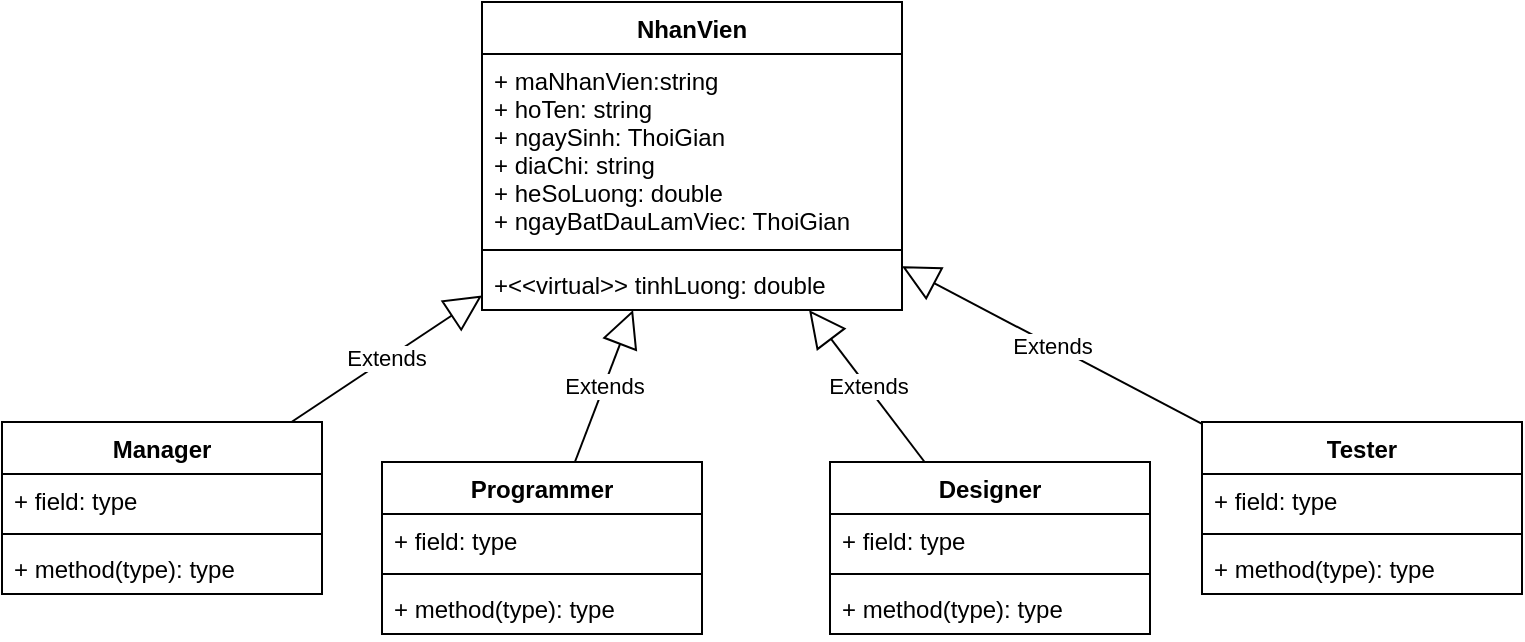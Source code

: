 <mxfile version="20.0.1" type="github">
  <diagram id="C5RBs43oDa-KdzZeNtuy" name="Page-1">
    <mxGraphModel dx="782" dy="475" grid="1" gridSize="10" guides="1" tooltips="1" connect="1" arrows="1" fold="1" page="1" pageScale="1" pageWidth="827" pageHeight="1169" math="0" shadow="0">
      <root>
        <mxCell id="WIyWlLk6GJQsqaUBKTNV-0" />
        <mxCell id="WIyWlLk6GJQsqaUBKTNV-1" parent="WIyWlLk6GJQsqaUBKTNV-0" />
        <mxCell id="hGplaLQh5du7-Lc9PAyL-0" value="NhanVien" style="swimlane;fontStyle=1;align=center;verticalAlign=top;childLayout=stackLayout;horizontal=1;startSize=26;horizontalStack=0;resizeParent=1;resizeParentMax=0;resizeLast=0;collapsible=1;marginBottom=0;" vertex="1" parent="WIyWlLk6GJQsqaUBKTNV-1">
          <mxGeometry x="240" y="50" width="210" height="154" as="geometry" />
        </mxCell>
        <mxCell id="hGplaLQh5du7-Lc9PAyL-1" value="+ maNhanVien:string&#xa;+ hoTen: string&#xa;+ ngaySinh: ThoiGian&#xa;+ diaChi: string&#xa;+ heSoLuong: double&#xa;+ ngayBatDauLamViec: ThoiGian" style="text;strokeColor=none;fillColor=none;align=left;verticalAlign=top;spacingLeft=4;spacingRight=4;overflow=hidden;rotatable=0;points=[[0,0.5],[1,0.5]];portConstraint=eastwest;" vertex="1" parent="hGplaLQh5du7-Lc9PAyL-0">
          <mxGeometry y="26" width="210" height="94" as="geometry" />
        </mxCell>
        <mxCell id="hGplaLQh5du7-Lc9PAyL-2" value="" style="line;strokeWidth=1;fillColor=none;align=left;verticalAlign=middle;spacingTop=-1;spacingLeft=3;spacingRight=3;rotatable=0;labelPosition=right;points=[];portConstraint=eastwest;" vertex="1" parent="hGplaLQh5du7-Lc9PAyL-0">
          <mxGeometry y="120" width="210" height="8" as="geometry" />
        </mxCell>
        <mxCell id="hGplaLQh5du7-Lc9PAyL-3" value="+&lt;&lt;virtual&gt;&gt; tinhLuong: double" style="text;strokeColor=none;fillColor=none;align=left;verticalAlign=top;spacingLeft=4;spacingRight=4;overflow=hidden;rotatable=0;points=[[0,0.5],[1,0.5]];portConstraint=eastwest;" vertex="1" parent="hGplaLQh5du7-Lc9PAyL-0">
          <mxGeometry y="128" width="210" height="26" as="geometry" />
        </mxCell>
        <mxCell id="hGplaLQh5du7-Lc9PAyL-4" value="Manager" style="swimlane;fontStyle=1;align=center;verticalAlign=top;childLayout=stackLayout;horizontal=1;startSize=26;horizontalStack=0;resizeParent=1;resizeParentMax=0;resizeLast=0;collapsible=1;marginBottom=0;" vertex="1" parent="WIyWlLk6GJQsqaUBKTNV-1">
          <mxGeometry y="260" width="160" height="86" as="geometry" />
        </mxCell>
        <mxCell id="hGplaLQh5du7-Lc9PAyL-5" value="+ field: type" style="text;strokeColor=none;fillColor=none;align=left;verticalAlign=top;spacingLeft=4;spacingRight=4;overflow=hidden;rotatable=0;points=[[0,0.5],[1,0.5]];portConstraint=eastwest;" vertex="1" parent="hGplaLQh5du7-Lc9PAyL-4">
          <mxGeometry y="26" width="160" height="26" as="geometry" />
        </mxCell>
        <mxCell id="hGplaLQh5du7-Lc9PAyL-6" value="" style="line;strokeWidth=1;fillColor=none;align=left;verticalAlign=middle;spacingTop=-1;spacingLeft=3;spacingRight=3;rotatable=0;labelPosition=right;points=[];portConstraint=eastwest;" vertex="1" parent="hGplaLQh5du7-Lc9PAyL-4">
          <mxGeometry y="52" width="160" height="8" as="geometry" />
        </mxCell>
        <mxCell id="hGplaLQh5du7-Lc9PAyL-7" value="+ method(type): type" style="text;strokeColor=none;fillColor=none;align=left;verticalAlign=top;spacingLeft=4;spacingRight=4;overflow=hidden;rotatable=0;points=[[0,0.5],[1,0.5]];portConstraint=eastwest;" vertex="1" parent="hGplaLQh5du7-Lc9PAyL-4">
          <mxGeometry y="60" width="160" height="26" as="geometry" />
        </mxCell>
        <mxCell id="hGplaLQh5du7-Lc9PAyL-8" value="Extends" style="endArrow=block;endSize=16;endFill=0;html=1;rounded=0;" edge="1" parent="WIyWlLk6GJQsqaUBKTNV-1" source="hGplaLQh5du7-Lc9PAyL-4" target="hGplaLQh5du7-Lc9PAyL-0">
          <mxGeometry width="160" relative="1" as="geometry">
            <mxPoint x="320" y="250" as="sourcePoint" />
            <mxPoint x="480" y="250" as="targetPoint" />
          </mxGeometry>
        </mxCell>
        <mxCell id="hGplaLQh5du7-Lc9PAyL-9" value="Programmer" style="swimlane;fontStyle=1;align=center;verticalAlign=top;childLayout=stackLayout;horizontal=1;startSize=26;horizontalStack=0;resizeParent=1;resizeParentMax=0;resizeLast=0;collapsible=1;marginBottom=0;" vertex="1" parent="WIyWlLk6GJQsqaUBKTNV-1">
          <mxGeometry x="190" y="280" width="160" height="86" as="geometry" />
        </mxCell>
        <mxCell id="hGplaLQh5du7-Lc9PAyL-10" value="+ field: type" style="text;strokeColor=none;fillColor=none;align=left;verticalAlign=top;spacingLeft=4;spacingRight=4;overflow=hidden;rotatable=0;points=[[0,0.5],[1,0.5]];portConstraint=eastwest;" vertex="1" parent="hGplaLQh5du7-Lc9PAyL-9">
          <mxGeometry y="26" width="160" height="26" as="geometry" />
        </mxCell>
        <mxCell id="hGplaLQh5du7-Lc9PAyL-11" value="" style="line;strokeWidth=1;fillColor=none;align=left;verticalAlign=middle;spacingTop=-1;spacingLeft=3;spacingRight=3;rotatable=0;labelPosition=right;points=[];portConstraint=eastwest;" vertex="1" parent="hGplaLQh5du7-Lc9PAyL-9">
          <mxGeometry y="52" width="160" height="8" as="geometry" />
        </mxCell>
        <mxCell id="hGplaLQh5du7-Lc9PAyL-12" value="+ method(type): type" style="text;strokeColor=none;fillColor=none;align=left;verticalAlign=top;spacingLeft=4;spacingRight=4;overflow=hidden;rotatable=0;points=[[0,0.5],[1,0.5]];portConstraint=eastwest;" vertex="1" parent="hGplaLQh5du7-Lc9PAyL-9">
          <mxGeometry y="60" width="160" height="26" as="geometry" />
        </mxCell>
        <mxCell id="hGplaLQh5du7-Lc9PAyL-13" value="Designer" style="swimlane;fontStyle=1;align=center;verticalAlign=top;childLayout=stackLayout;horizontal=1;startSize=26;horizontalStack=0;resizeParent=1;resizeParentMax=0;resizeLast=0;collapsible=1;marginBottom=0;" vertex="1" parent="WIyWlLk6GJQsqaUBKTNV-1">
          <mxGeometry x="414" y="280" width="160" height="86" as="geometry" />
        </mxCell>
        <mxCell id="hGplaLQh5du7-Lc9PAyL-14" value="+ field: type" style="text;strokeColor=none;fillColor=none;align=left;verticalAlign=top;spacingLeft=4;spacingRight=4;overflow=hidden;rotatable=0;points=[[0,0.5],[1,0.5]];portConstraint=eastwest;" vertex="1" parent="hGplaLQh5du7-Lc9PAyL-13">
          <mxGeometry y="26" width="160" height="26" as="geometry" />
        </mxCell>
        <mxCell id="hGplaLQh5du7-Lc9PAyL-15" value="" style="line;strokeWidth=1;fillColor=none;align=left;verticalAlign=middle;spacingTop=-1;spacingLeft=3;spacingRight=3;rotatable=0;labelPosition=right;points=[];portConstraint=eastwest;" vertex="1" parent="hGplaLQh5du7-Lc9PAyL-13">
          <mxGeometry y="52" width="160" height="8" as="geometry" />
        </mxCell>
        <mxCell id="hGplaLQh5du7-Lc9PAyL-16" value="+ method(type): type" style="text;strokeColor=none;fillColor=none;align=left;verticalAlign=top;spacingLeft=4;spacingRight=4;overflow=hidden;rotatable=0;points=[[0,0.5],[1,0.5]];portConstraint=eastwest;" vertex="1" parent="hGplaLQh5du7-Lc9PAyL-13">
          <mxGeometry y="60" width="160" height="26" as="geometry" />
        </mxCell>
        <mxCell id="hGplaLQh5du7-Lc9PAyL-17" value="Tester" style="swimlane;fontStyle=1;align=center;verticalAlign=top;childLayout=stackLayout;horizontal=1;startSize=26;horizontalStack=0;resizeParent=1;resizeParentMax=0;resizeLast=0;collapsible=1;marginBottom=0;" vertex="1" parent="WIyWlLk6GJQsqaUBKTNV-1">
          <mxGeometry x="600" y="260" width="160" height="86" as="geometry" />
        </mxCell>
        <mxCell id="hGplaLQh5du7-Lc9PAyL-18" value="+ field: type" style="text;strokeColor=none;fillColor=none;align=left;verticalAlign=top;spacingLeft=4;spacingRight=4;overflow=hidden;rotatable=0;points=[[0,0.5],[1,0.5]];portConstraint=eastwest;" vertex="1" parent="hGplaLQh5du7-Lc9PAyL-17">
          <mxGeometry y="26" width="160" height="26" as="geometry" />
        </mxCell>
        <mxCell id="hGplaLQh5du7-Lc9PAyL-19" value="" style="line;strokeWidth=1;fillColor=none;align=left;verticalAlign=middle;spacingTop=-1;spacingLeft=3;spacingRight=3;rotatable=0;labelPosition=right;points=[];portConstraint=eastwest;" vertex="1" parent="hGplaLQh5du7-Lc9PAyL-17">
          <mxGeometry y="52" width="160" height="8" as="geometry" />
        </mxCell>
        <mxCell id="hGplaLQh5du7-Lc9PAyL-20" value="+ method(type): type" style="text;strokeColor=none;fillColor=none;align=left;verticalAlign=top;spacingLeft=4;spacingRight=4;overflow=hidden;rotatable=0;points=[[0,0.5],[1,0.5]];portConstraint=eastwest;" vertex="1" parent="hGplaLQh5du7-Lc9PAyL-17">
          <mxGeometry y="60" width="160" height="26" as="geometry" />
        </mxCell>
        <mxCell id="hGplaLQh5du7-Lc9PAyL-22" value="Extends" style="endArrow=block;endSize=16;endFill=0;html=1;rounded=0;" edge="1" parent="WIyWlLk6GJQsqaUBKTNV-1" source="hGplaLQh5du7-Lc9PAyL-9" target="hGplaLQh5du7-Lc9PAyL-0">
          <mxGeometry width="160" relative="1" as="geometry">
            <mxPoint x="320" y="250" as="sourcePoint" />
            <mxPoint x="480" y="250" as="targetPoint" />
          </mxGeometry>
        </mxCell>
        <mxCell id="hGplaLQh5du7-Lc9PAyL-23" value="Extends" style="endArrow=block;endSize=16;endFill=0;html=1;rounded=0;" edge="1" parent="WIyWlLk6GJQsqaUBKTNV-1" source="hGplaLQh5du7-Lc9PAyL-13" target="hGplaLQh5du7-Lc9PAyL-0">
          <mxGeometry width="160" relative="1" as="geometry">
            <mxPoint x="320" y="250" as="sourcePoint" />
            <mxPoint x="480" y="250" as="targetPoint" />
          </mxGeometry>
        </mxCell>
        <mxCell id="hGplaLQh5du7-Lc9PAyL-24" value="Extends" style="endArrow=block;endSize=16;endFill=0;html=1;rounded=0;" edge="1" parent="WIyWlLk6GJQsqaUBKTNV-1" source="hGplaLQh5du7-Lc9PAyL-17" target="hGplaLQh5du7-Lc9PAyL-0">
          <mxGeometry width="160" relative="1" as="geometry">
            <mxPoint x="320" y="250" as="sourcePoint" />
            <mxPoint x="480" y="250" as="targetPoint" />
          </mxGeometry>
        </mxCell>
      </root>
    </mxGraphModel>
  </diagram>
</mxfile>
